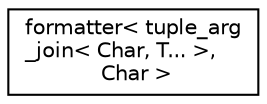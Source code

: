 digraph "Иерархия классов. Графический вид."
{
  edge [fontname="Helvetica",fontsize="10",labelfontname="Helvetica",labelfontsize="10"];
  node [fontname="Helvetica",fontsize="10",shape=record];
  rankdir="LR";
  Node0 [label="formatter\< tuple_arg\l_join\< Char, T... \>,\l Char \>",height=0.2,width=0.4,color="black", fillcolor="white", style="filled",URL="$structformatter_3_01tuple__arg__join_3_01Char_00_01T_8_8_8_01_4_00_01Char_01_4.html"];
}
